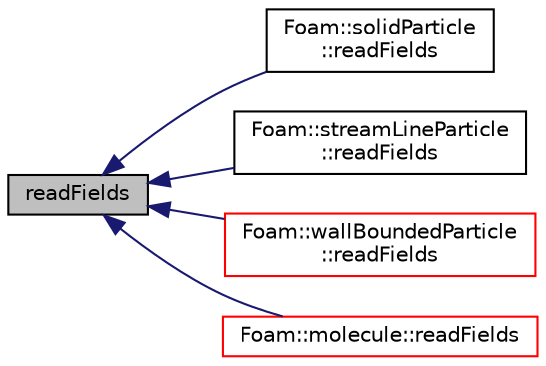 digraph "readFields"
{
  bgcolor="transparent";
  edge [fontname="Helvetica",fontsize="10",labelfontname="Helvetica",labelfontsize="10"];
  node [fontname="Helvetica",fontsize="10",shape=record];
  rankdir="LR";
  Node1 [label="readFields",height=0.2,width=0.4,color="black", fillcolor="grey75", style="filled", fontcolor="black"];
  Node1 -> Node2 [dir="back",color="midnightblue",fontsize="10",style="solid",fontname="Helvetica"];
  Node2 [label="Foam::solidParticle\l::readFields",height=0.2,width=0.4,color="black",URL="$a02370.html#ac7cf0a4e59ebca835e0e428904eecb41"];
  Node1 -> Node3 [dir="back",color="midnightblue",fontsize="10",style="solid",fontname="Helvetica"];
  Node3 [label="Foam::streamLineParticle\l::readFields",height=0.2,width=0.4,color="black",URL="$a02453.html#a6dcd4895ca674d477a9117e63ea82691",tooltip="Read. "];
  Node1 -> Node4 [dir="back",color="midnightblue",fontsize="10",style="solid",fontname="Helvetica"];
  Node4 [label="Foam::wallBoundedParticle\l::readFields",height=0.2,width=0.4,color="red",URL="$a02824.html#aeb3ed2213b2b23bf4544856579583441",tooltip="Read. "];
  Node1 -> Node5 [dir="back",color="midnightblue",fontsize="10",style="solid",fontname="Helvetica"];
  Node5 [label="Foam::molecule::readFields",height=0.2,width=0.4,color="red",URL="$a01520.html#acb3924c097c11bf0acea90e570b814d0"];
}
